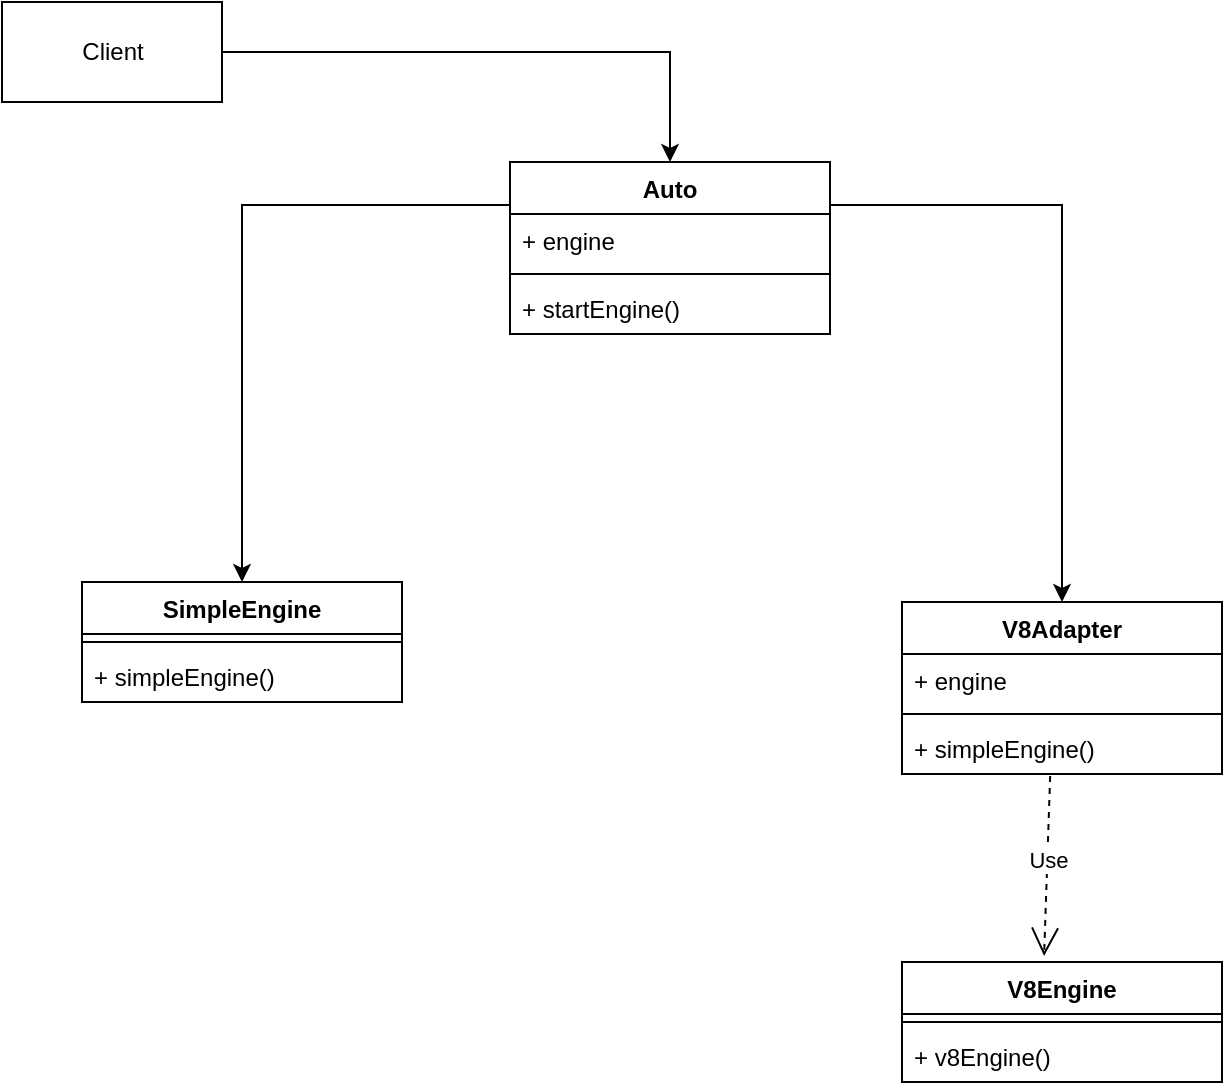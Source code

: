 <mxfile version="14.6.13" type="device"><diagram id="Qr1OgnZkZhT9twxJwEiF" name="Страница 1"><mxGraphModel dx="1086" dy="806" grid="1" gridSize="10" guides="1" tooltips="1" connect="1" arrows="1" fold="1" page="1" pageScale="1" pageWidth="827" pageHeight="1169" math="0" shadow="0"><root><mxCell id="0"/><mxCell id="1" parent="0"/><mxCell id="bRzuz9pKt8ptHFsi6qO3-1" value="SimpleEngine" style="swimlane;fontStyle=1;align=center;verticalAlign=top;childLayout=stackLayout;horizontal=1;startSize=26;horizontalStack=0;resizeParent=1;resizeParentMax=0;resizeLast=0;collapsible=1;marginBottom=0;" vertex="1" parent="1"><mxGeometry x="120" y="430" width="160" height="60" as="geometry"/></mxCell><mxCell id="bRzuz9pKt8ptHFsi6qO3-3" value="" style="line;strokeWidth=1;fillColor=none;align=left;verticalAlign=middle;spacingTop=-1;spacingLeft=3;spacingRight=3;rotatable=0;labelPosition=right;points=[];portConstraint=eastwest;" vertex="1" parent="bRzuz9pKt8ptHFsi6qO3-1"><mxGeometry y="26" width="160" height="8" as="geometry"/></mxCell><mxCell id="bRzuz9pKt8ptHFsi6qO3-4" value="+ simpleEngine()" style="text;strokeColor=none;fillColor=none;align=left;verticalAlign=top;spacingLeft=4;spacingRight=4;overflow=hidden;rotatable=0;points=[[0,0.5],[1,0.5]];portConstraint=eastwest;" vertex="1" parent="bRzuz9pKt8ptHFsi6qO3-1"><mxGeometry y="34" width="160" height="26" as="geometry"/></mxCell><mxCell id="bRzuz9pKt8ptHFsi6qO3-5" value="V8Engine" style="swimlane;fontStyle=1;align=center;verticalAlign=top;childLayout=stackLayout;horizontal=1;startSize=26;horizontalStack=0;resizeParent=1;resizeParentMax=0;resizeLast=0;collapsible=1;marginBottom=0;" vertex="1" parent="1"><mxGeometry x="530" y="620" width="160" height="60" as="geometry"/></mxCell><mxCell id="bRzuz9pKt8ptHFsi6qO3-6" value="" style="line;strokeWidth=1;fillColor=none;align=left;verticalAlign=middle;spacingTop=-1;spacingLeft=3;spacingRight=3;rotatable=0;labelPosition=right;points=[];portConstraint=eastwest;" vertex="1" parent="bRzuz9pKt8ptHFsi6qO3-5"><mxGeometry y="26" width="160" height="8" as="geometry"/></mxCell><mxCell id="bRzuz9pKt8ptHFsi6qO3-7" value="+ v8Engine()" style="text;strokeColor=none;fillColor=none;align=left;verticalAlign=top;spacingLeft=4;spacingRight=4;overflow=hidden;rotatable=0;points=[[0,0.5],[1,0.5]];portConstraint=eastwest;" vertex="1" parent="bRzuz9pKt8ptHFsi6qO3-5"><mxGeometry y="34" width="160" height="26" as="geometry"/></mxCell><mxCell id="bRzuz9pKt8ptHFsi6qO3-19" style="edgeStyle=orthogonalEdgeStyle;rounded=0;orthogonalLoop=1;jettySize=auto;html=1;exitX=0;exitY=0.25;exitDx=0;exitDy=0;" edge="1" parent="1" source="bRzuz9pKt8ptHFsi6qO3-8" target="bRzuz9pKt8ptHFsi6qO3-1"><mxGeometry relative="1" as="geometry"/></mxCell><mxCell id="bRzuz9pKt8ptHFsi6qO3-20" style="edgeStyle=orthogonalEdgeStyle;rounded=0;orthogonalLoop=1;jettySize=auto;html=1;exitX=1;exitY=0.25;exitDx=0;exitDy=0;entryX=0.5;entryY=0;entryDx=0;entryDy=0;" edge="1" parent="1" source="bRzuz9pKt8ptHFsi6qO3-8" target="bRzuz9pKt8ptHFsi6qO3-13"><mxGeometry relative="1" as="geometry"/></mxCell><mxCell id="bRzuz9pKt8ptHFsi6qO3-8" value="Auto" style="swimlane;fontStyle=1;align=center;verticalAlign=top;childLayout=stackLayout;horizontal=1;startSize=26;horizontalStack=0;resizeParent=1;resizeParentMax=0;resizeLast=0;collapsible=1;marginBottom=0;" vertex="1" parent="1"><mxGeometry x="334" y="220" width="160" height="86" as="geometry"/></mxCell><mxCell id="bRzuz9pKt8ptHFsi6qO3-9" value="+ engine" style="text;strokeColor=none;fillColor=none;align=left;verticalAlign=top;spacingLeft=4;spacingRight=4;overflow=hidden;rotatable=0;points=[[0,0.5],[1,0.5]];portConstraint=eastwest;" vertex="1" parent="bRzuz9pKt8ptHFsi6qO3-8"><mxGeometry y="26" width="160" height="26" as="geometry"/></mxCell><mxCell id="bRzuz9pKt8ptHFsi6qO3-10" value="" style="line;strokeWidth=1;fillColor=none;align=left;verticalAlign=middle;spacingTop=-1;spacingLeft=3;spacingRight=3;rotatable=0;labelPosition=right;points=[];portConstraint=eastwest;" vertex="1" parent="bRzuz9pKt8ptHFsi6qO3-8"><mxGeometry y="52" width="160" height="8" as="geometry"/></mxCell><mxCell id="bRzuz9pKt8ptHFsi6qO3-11" value="+ startEngine()" style="text;strokeColor=none;fillColor=none;align=left;verticalAlign=top;spacingLeft=4;spacingRight=4;overflow=hidden;rotatable=0;points=[[0,0.5],[1,0.5]];portConstraint=eastwest;" vertex="1" parent="bRzuz9pKt8ptHFsi6qO3-8"><mxGeometry y="60" width="160" height="26" as="geometry"/></mxCell><mxCell id="bRzuz9pKt8ptHFsi6qO3-13" value="V8Adapter" style="swimlane;fontStyle=1;align=center;verticalAlign=top;childLayout=stackLayout;horizontal=1;startSize=26;horizontalStack=0;resizeParent=1;resizeParentMax=0;resizeLast=0;collapsible=1;marginBottom=0;" vertex="1" parent="1"><mxGeometry x="530" y="440" width="160" height="86" as="geometry"/></mxCell><mxCell id="bRzuz9pKt8ptHFsi6qO3-16" value="+ engine" style="text;strokeColor=none;fillColor=none;align=left;verticalAlign=top;spacingLeft=4;spacingRight=4;overflow=hidden;rotatable=0;points=[[0,0.5],[1,0.5]];portConstraint=eastwest;" vertex="1" parent="bRzuz9pKt8ptHFsi6qO3-13"><mxGeometry y="26" width="160" height="26" as="geometry"/></mxCell><mxCell id="bRzuz9pKt8ptHFsi6qO3-14" value="" style="line;strokeWidth=1;fillColor=none;align=left;verticalAlign=middle;spacingTop=-1;spacingLeft=3;spacingRight=3;rotatable=0;labelPosition=right;points=[];portConstraint=eastwest;" vertex="1" parent="bRzuz9pKt8ptHFsi6qO3-13"><mxGeometry y="52" width="160" height="8" as="geometry"/></mxCell><mxCell id="bRzuz9pKt8ptHFsi6qO3-15" value="+ simpleEngine()" style="text;strokeColor=none;fillColor=none;align=left;verticalAlign=top;spacingLeft=4;spacingRight=4;overflow=hidden;rotatable=0;points=[[0,0.5],[1,0.5]];portConstraint=eastwest;" vertex="1" parent="bRzuz9pKt8ptHFsi6qO3-13"><mxGeometry y="60" width="160" height="26" as="geometry"/></mxCell><mxCell id="bRzuz9pKt8ptHFsi6qO3-18" style="edgeStyle=orthogonalEdgeStyle;rounded=0;orthogonalLoop=1;jettySize=auto;html=1;exitX=1;exitY=0.5;exitDx=0;exitDy=0;entryX=0.5;entryY=0;entryDx=0;entryDy=0;" edge="1" parent="1" source="bRzuz9pKt8ptHFsi6qO3-17" target="bRzuz9pKt8ptHFsi6qO3-8"><mxGeometry relative="1" as="geometry"/></mxCell><mxCell id="bRzuz9pKt8ptHFsi6qO3-17" value="Client" style="html=1;" vertex="1" parent="1"><mxGeometry x="80" y="140" width="110" height="50" as="geometry"/></mxCell><mxCell id="bRzuz9pKt8ptHFsi6qO3-21" value="Use" style="endArrow=open;endSize=12;dashed=1;html=1;exitX=0.463;exitY=1.038;exitDx=0;exitDy=0;entryX=0.444;entryY=-0.05;entryDx=0;entryDy=0;entryPerimeter=0;exitPerimeter=0;" edge="1" parent="1" source="bRzuz9pKt8ptHFsi6qO3-15" target="bRzuz9pKt8ptHFsi6qO3-5"><mxGeometry x="-0.061" width="160" relative="1" as="geometry"><mxPoint x="330" y="410" as="sourcePoint"/><mxPoint x="490" y="410" as="targetPoint"/><mxPoint as="offset"/></mxGeometry></mxCell></root></mxGraphModel></diagram></mxfile>